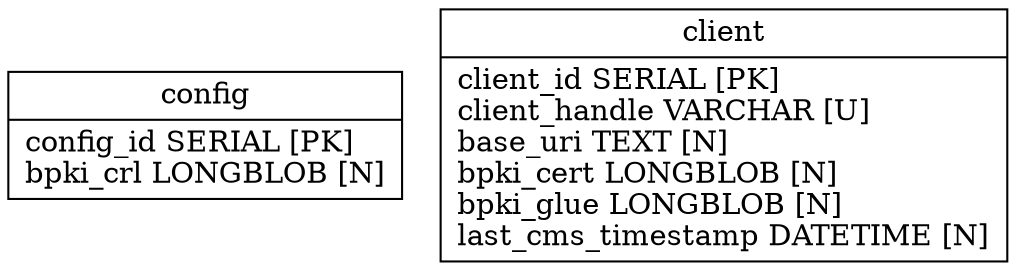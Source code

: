 // Automatically generated from pubd.sql

digraph test {
	edge [arrowtail=none, arrowhead=crow];
	graph [ratio=fill, overlap=false];
	node [label="\N", fillcolor=white, shape=record, style=filled];
	node1 [label="{config\n|config_id\ SERIAL\ [PK]\lbpki_crl\ LONGBLOB\ [N]\l}"];
	node2 [label="{client\n|client_id\ SERIAL\ [PK]\lclient_handle\ VARCHAR\ [U]\lbase_uri\ TEXT\ [N]\lbpki_cert\ LONGBLOB\ [N]\lbpki_glue\ LONGBLOB\ [N]\llast_cms_timestamp\ DATETIME\ [N]\l}"];
}
